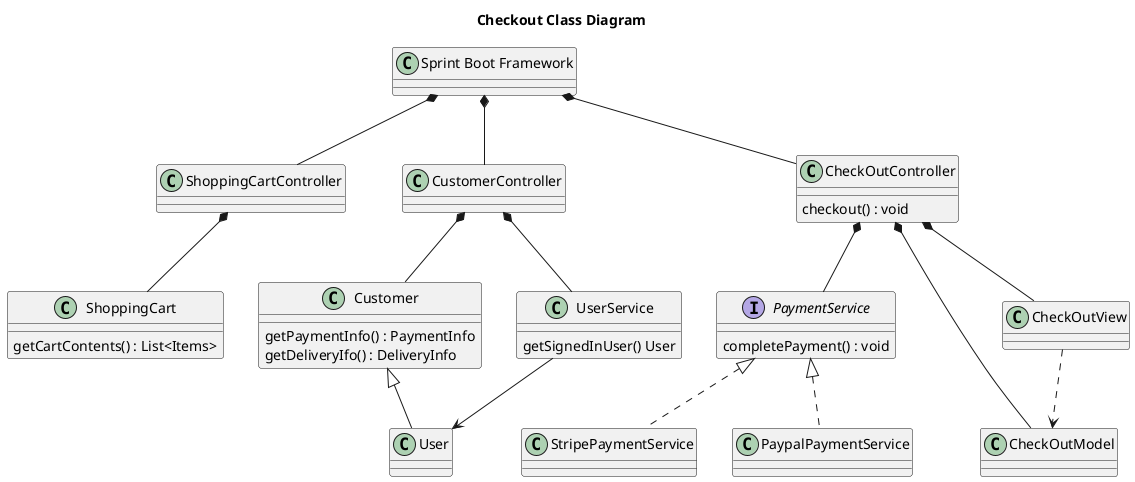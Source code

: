 @startuml

title Checkout Class Diagram

class "Sprint Boot Framework" as SBF
SBF *-- ShoppingCartController
SBF *-- CustomerController
SBF *-- CheckOutController
ShoppingCartController *-- ShoppingCart


class ShoppingCart {
__
getCartContents() : List<Items>
}

class CustomerController {
__
'getCurrentCustomer() : Customer
}

class Customer {
__
getPaymentInfo() : PaymentInfo
getDeliveryIfo() : DeliveryInfo
}

class UserService {
__
getSignedInUser() User
}

User -up-|> Customer
CustomerController *-- UserService
CustomerController *-- Customer
UserService--> User

class CheckOutController {
__
checkout() : void
}

interface PaymentService {
completePayment() : void
}

StripePaymentService .up.|> PaymentService
PaypalPaymentService .up.|> PaymentService

CheckOutController *-- PaymentService
CheckOutController *-- CheckOutModel
CheckOutController *-- CheckOutView
CheckOutView ..> CheckOutModel
'ObserverPattern or Pub/Sub needed to be added...
'  if someone else buys last item, shopping cart should be updated...
'View may need to be updated
@enduml